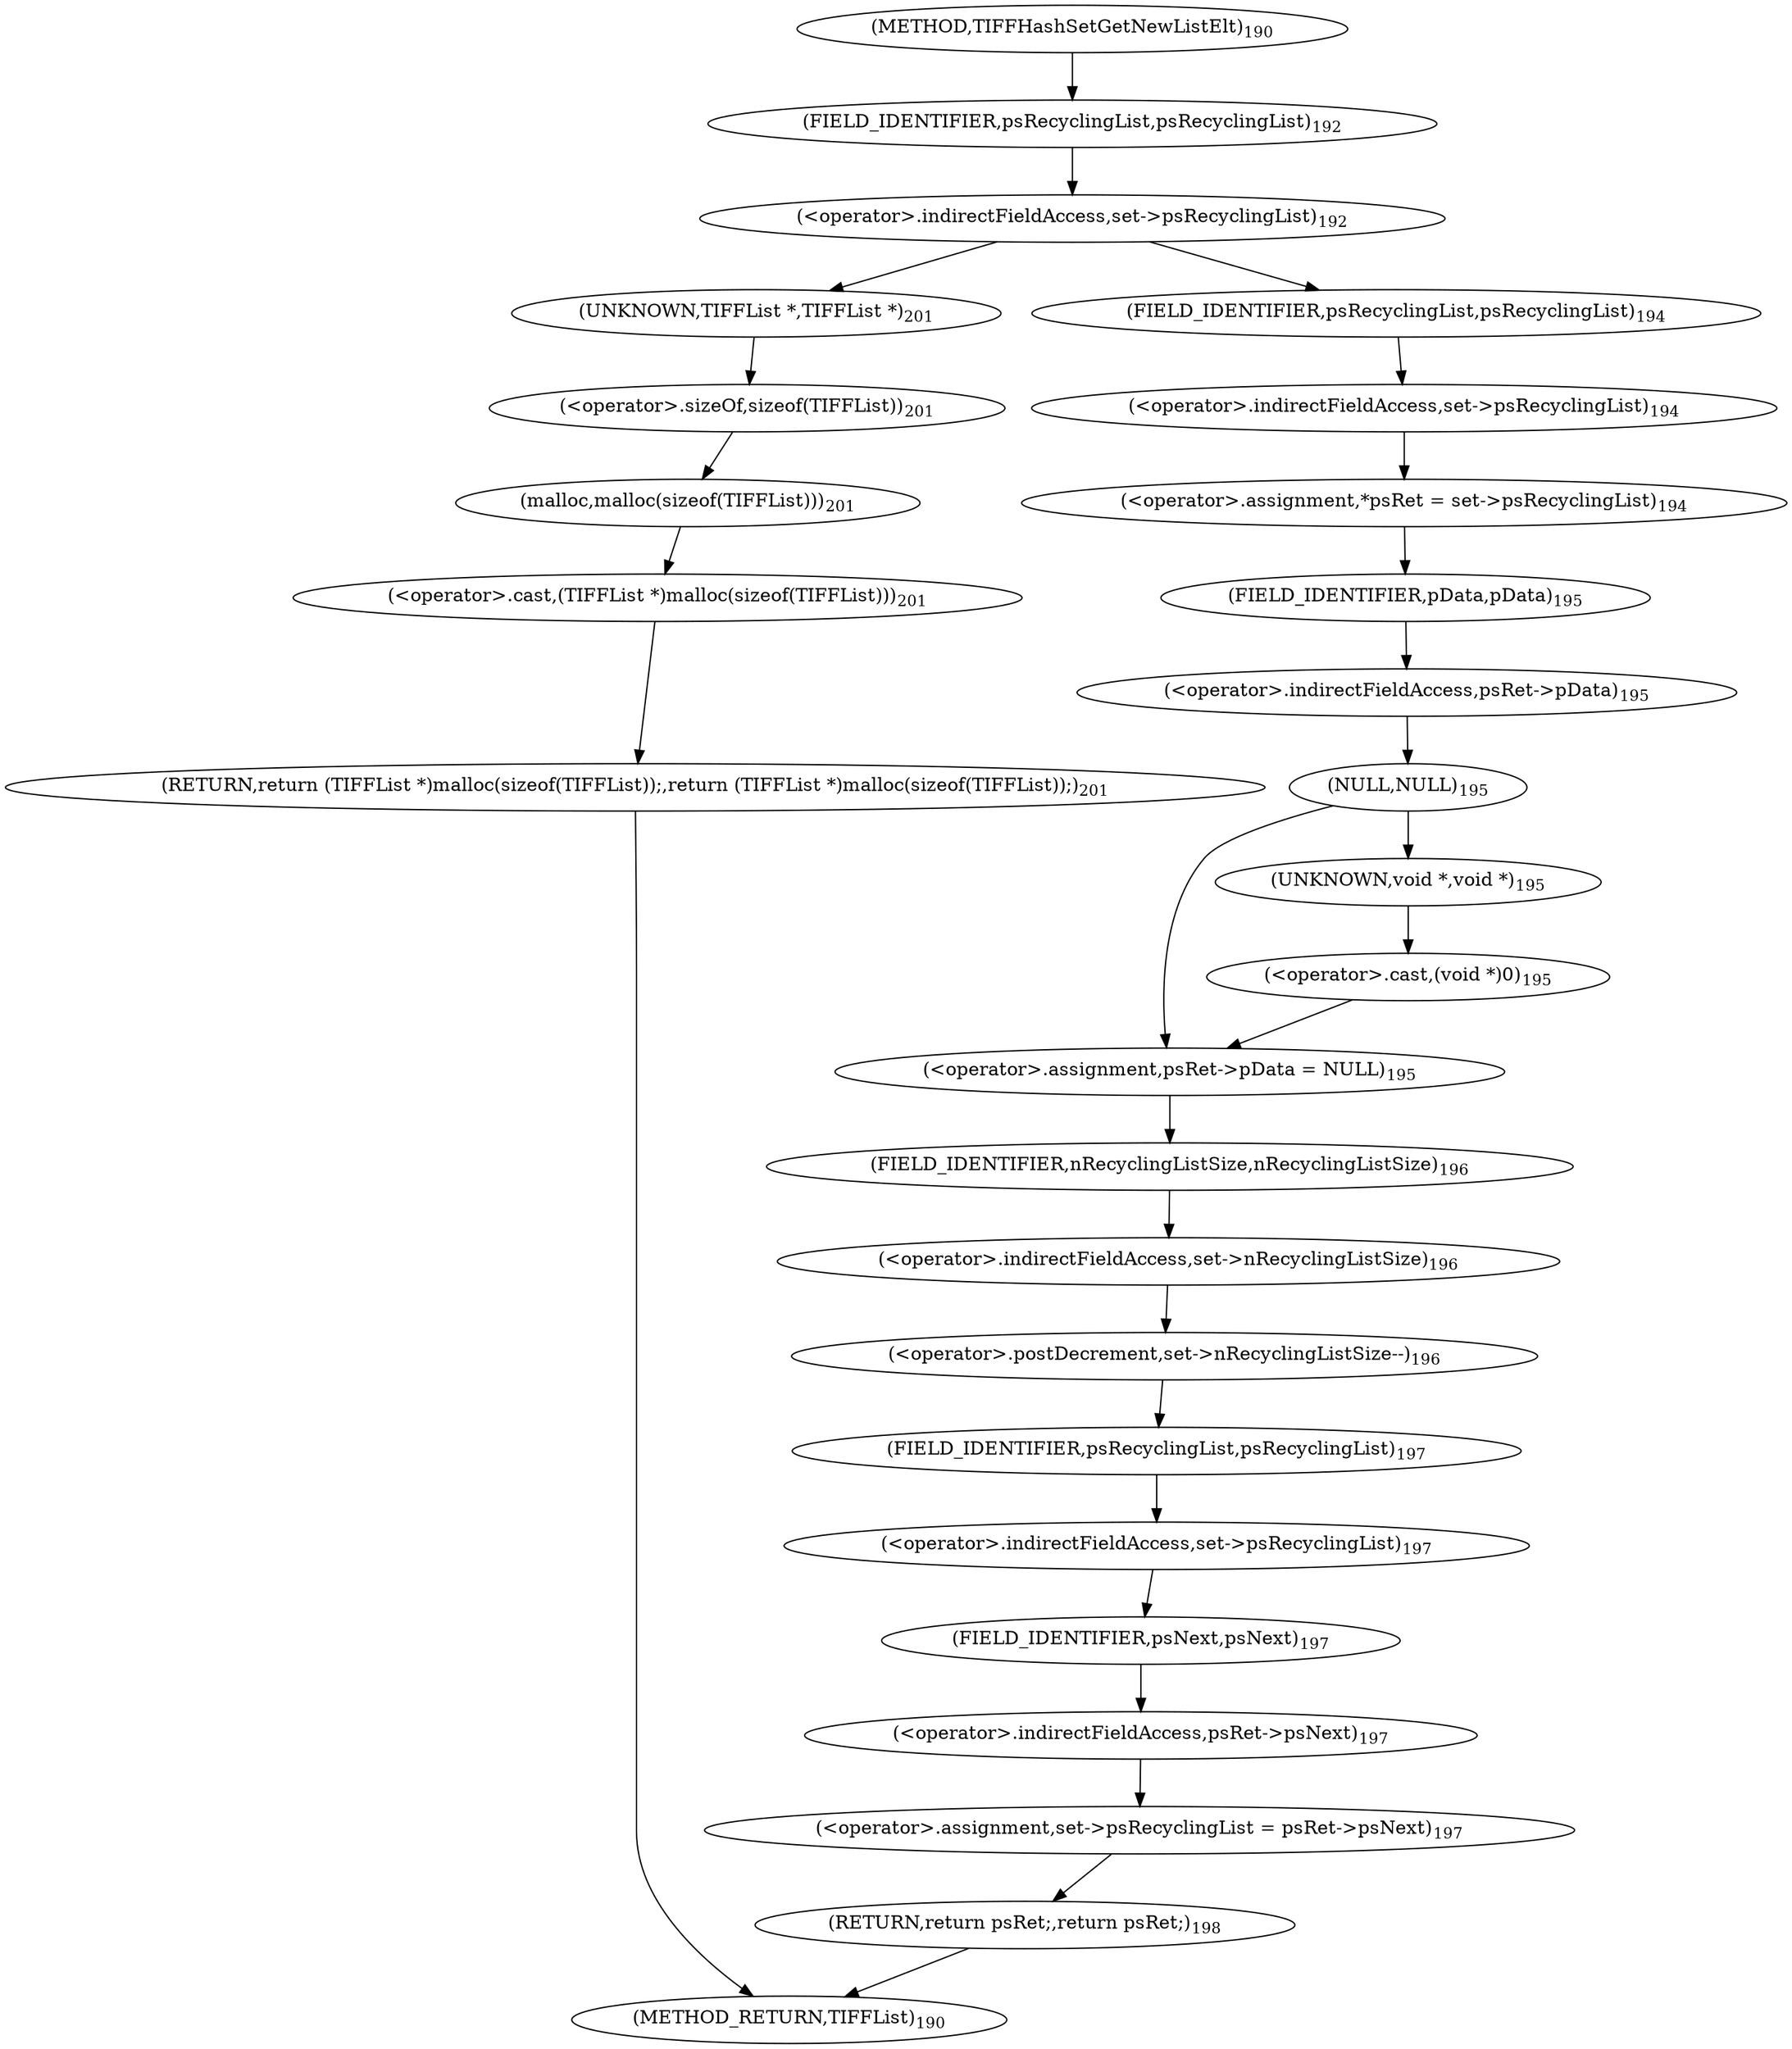 digraph "TIFFHashSetGetNewListElt" {  
"5113" [label = <(RETURN,return (TIFFList *)malloc(sizeof(TIFFList));,return (TIFFList *)malloc(sizeof(TIFFList));)<SUB>201</SUB>> ]
"5081" [label = <(&lt;operator&gt;.indirectFieldAccess,set-&gt;psRecyclingList)<SUB>192</SUB>> ]
"5114" [label = <(&lt;operator&gt;.cast,(TIFFList *)malloc(sizeof(TIFFList)))<SUB>201</SUB>> ]
"5083" [label = <(FIELD_IDENTIFIER,psRecyclingList,psRecyclingList)<SUB>192</SUB>> ]
"5086" [label = <(&lt;operator&gt;.assignment,*psRet = set-&gt;psRecyclingList)<SUB>194</SUB>> ]
"5091" [label = <(&lt;operator&gt;.assignment,psRet-&gt;pData = NULL)<SUB>195</SUB>> ]
"5100" [label = <(&lt;operator&gt;.postDecrement,set-&gt;nRecyclingListSize--)<SUB>196</SUB>> ]
"5104" [label = <(&lt;operator&gt;.assignment,set-&gt;psRecyclingList = psRet-&gt;psNext)<SUB>197</SUB>> ]
"5111" [label = <(RETURN,return psRet;,return psRet;)<SUB>198</SUB>> ]
"5115" [label = <(UNKNOWN,TIFFList *,TIFFList *)<SUB>201</SUB>> ]
"5116" [label = <(malloc,malloc(sizeof(TIFFList)))<SUB>201</SUB>> ]
"5088" [label = <(&lt;operator&gt;.indirectFieldAccess,set-&gt;psRecyclingList)<SUB>194</SUB>> ]
"5092" [label = <(&lt;operator&gt;.indirectFieldAccess,psRet-&gt;pData)<SUB>195</SUB>> ]
"5095" [label = <(NULL,NULL)<SUB>195</SUB>> ]
"5101" [label = <(&lt;operator&gt;.indirectFieldAccess,set-&gt;nRecyclingListSize)<SUB>196</SUB>> ]
"5105" [label = <(&lt;operator&gt;.indirectFieldAccess,set-&gt;psRecyclingList)<SUB>197</SUB>> ]
"5108" [label = <(&lt;operator&gt;.indirectFieldAccess,psRet-&gt;psNext)<SUB>197</SUB>> ]
"5117" [label = <(&lt;operator&gt;.sizeOf,sizeof(TIFFList))<SUB>201</SUB>> ]
"5090" [label = <(FIELD_IDENTIFIER,psRecyclingList,psRecyclingList)<SUB>194</SUB>> ]
"5094" [label = <(FIELD_IDENTIFIER,pData,pData)<SUB>195</SUB>> ]
"5103" [label = <(FIELD_IDENTIFIER,nRecyclingListSize,nRecyclingListSize)<SUB>196</SUB>> ]
"5107" [label = <(FIELD_IDENTIFIER,psRecyclingList,psRecyclingList)<SUB>197</SUB>> ]
"5110" [label = <(FIELD_IDENTIFIER,psNext,psNext)<SUB>197</SUB>> ]
"5097" [label = <(&lt;operator&gt;.cast,(void *)0)<SUB>195</SUB>> ]
"5098" [label = <(UNKNOWN,void *,void *)<SUB>195</SUB>> ]
"5077" [label = <(METHOD,TIFFHashSetGetNewListElt)<SUB>190</SUB>> ]
"5119" [label = <(METHOD_RETURN,TIFFList)<SUB>190</SUB>> ]
  "5113" -> "5119" 
  "5081" -> "5115" 
  "5081" -> "5090" 
  "5114" -> "5113" 
  "5083" -> "5081" 
  "5086" -> "5094" 
  "5091" -> "5103" 
  "5100" -> "5107" 
  "5104" -> "5111" 
  "5111" -> "5119" 
  "5115" -> "5117" 
  "5116" -> "5114" 
  "5088" -> "5086" 
  "5092" -> "5095" 
  "5095" -> "5098" 
  "5095" -> "5091" 
  "5101" -> "5100" 
  "5105" -> "5110" 
  "5108" -> "5104" 
  "5117" -> "5116" 
  "5090" -> "5088" 
  "5094" -> "5092" 
  "5103" -> "5101" 
  "5107" -> "5105" 
  "5110" -> "5108" 
  "5097" -> "5091" 
  "5098" -> "5097" 
  "5077" -> "5083" 
}
